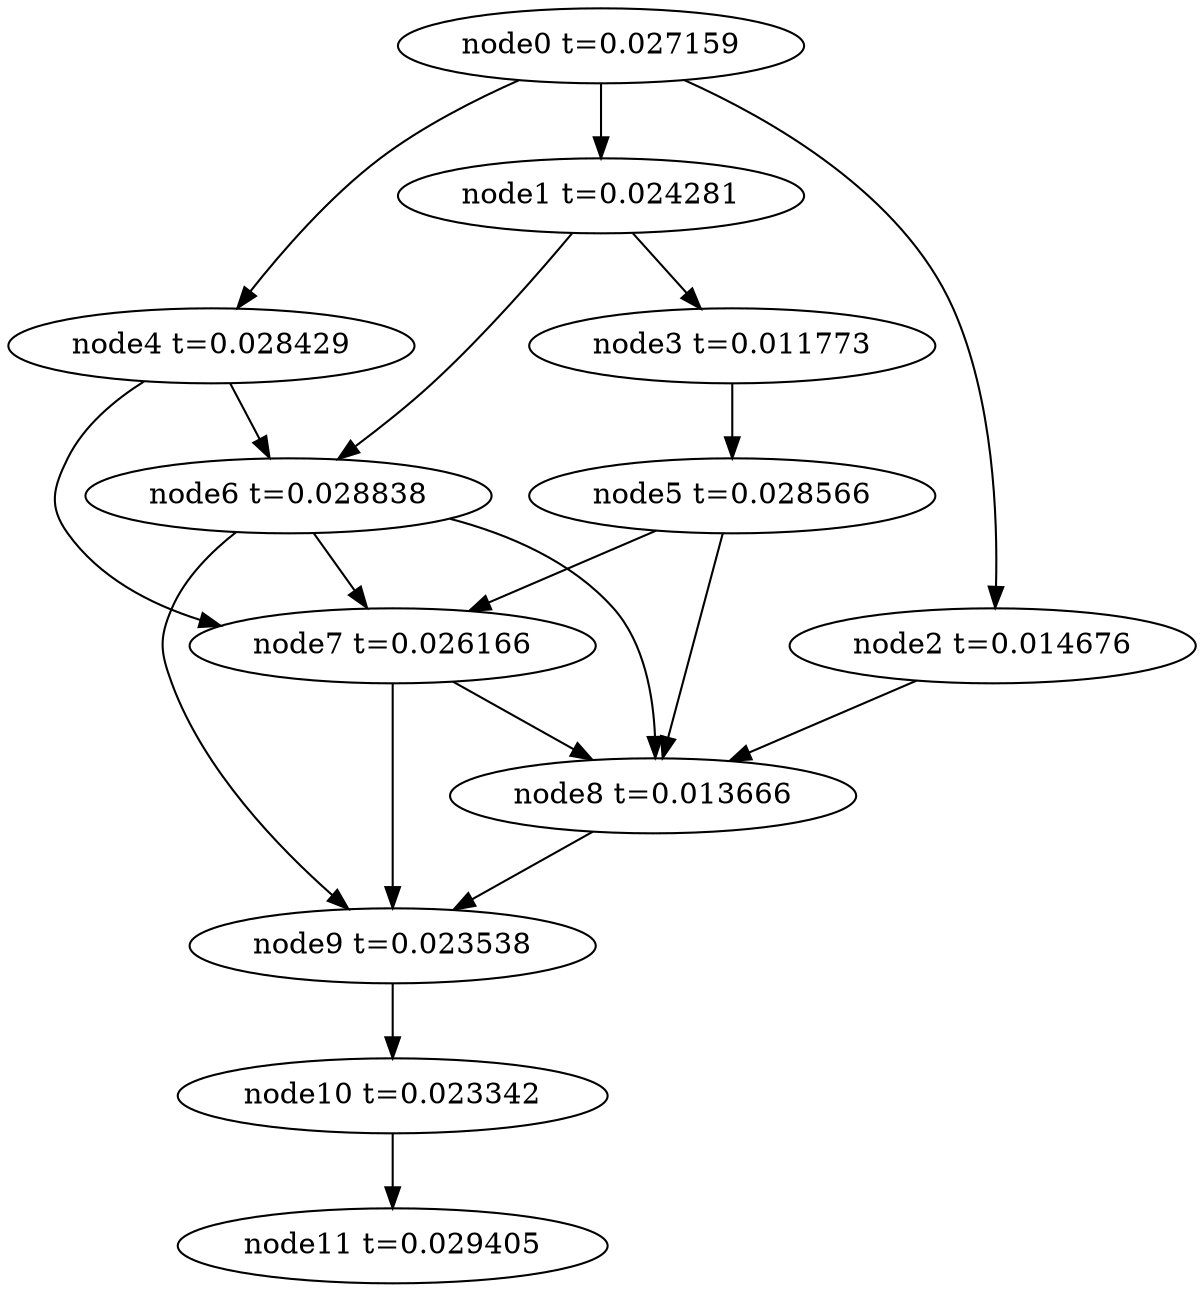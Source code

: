 digraph g{
	node11[label="node11 t=0.029405"]
	node10 -> node11
	node10[label="node10 t=0.023342"];
	node9 -> node10
	node9[label="node9 t=0.023538"];
	node8 -> node9
	node8[label="node8 t=0.013666"];
	node7 -> node9
	node7 -> node8
	node7[label="node7 t=0.026166"];
	node6 -> node9
	node6 -> node8
	node6 -> node7
	node6[label="node6 t=0.028838"];
	node5 -> node8
	node5 -> node7
	node5[label="node5 t=0.028566"];
	node4 -> node7
	node4 -> node6
	node4[label="node4 t=0.028429"];
	node3 -> node5
	node3[label="node3 t=0.011773"];
	node2 -> node8
	node2[label="node2 t=0.014676"];
	node1 -> node6
	node1 -> node3
	node1[label="node1 t=0.024281"];
	node0 -> node4
	node0 -> node2
	node0 -> node1
	node0[label="node0 t=0.027159"];
}
